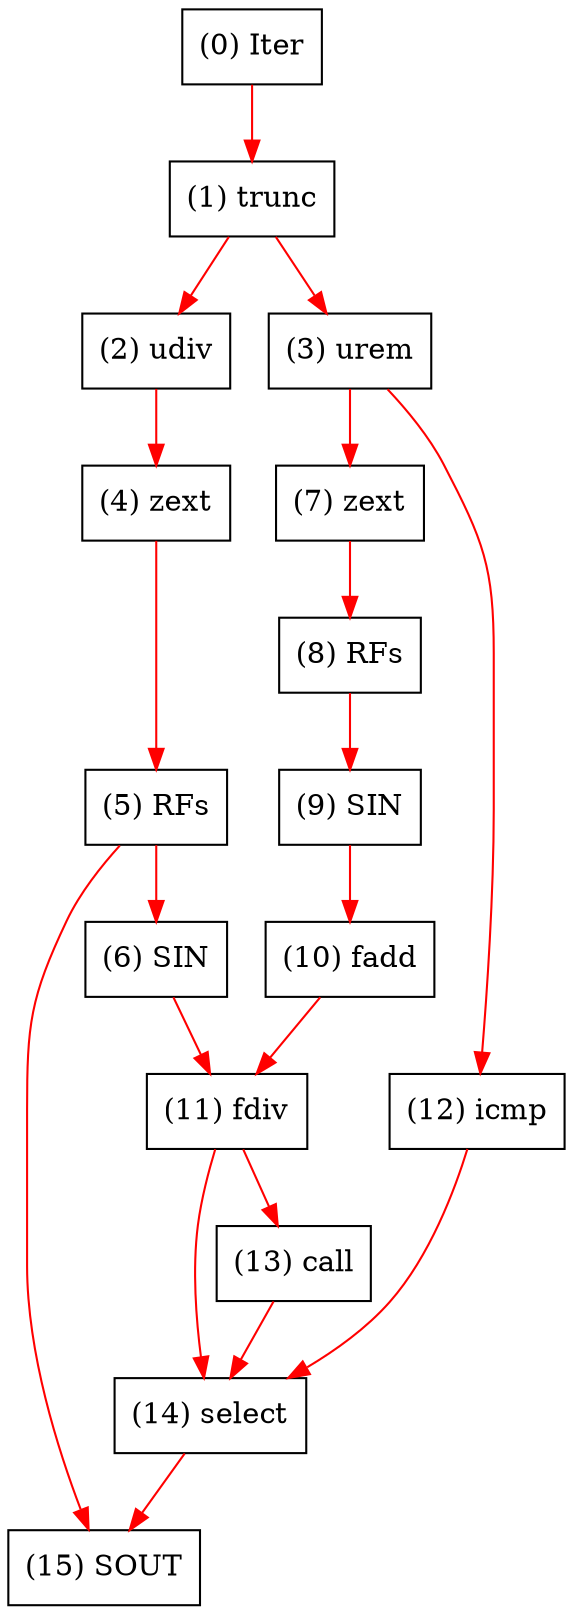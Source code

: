 digraph "DFG for'kernel' function" {
	Node0Iter[shape=record, label="(0) Iter"];
	Node1trunc[shape=record, label="(1) trunc"];
	Node2udiv[shape=record, label="(2) udiv"];
	Node3urem[shape=record, label="(3) urem"];
	Node4zext[shape=record, label="(4) zext"];
	Node5RFs[shape=record, label="(5) RFs"];
	Node6SIN[shape=record, label="(6) SIN"];
	Node7zext[shape=record, label="(7) zext"];
	Node8RFs[shape=record, label="(8) RFs"];
	Node9SIN[shape=record, label="(9) SIN"];
	Node10fadd[shape=record, label="(10) fadd"];
	Node11fdiv[shape=record, label="(11) fdiv"];
	Node12icmp[shape=record, label="(12) icmp"];
	Node13call[shape=record, label="(13) call"];
	Node14select[shape=record, label="(14) select"];
	Node15SOUT[shape=record, label="(15) SOUT"];
edge [color=red]
	Node0Iter -> Node1trunc
	Node1trunc -> Node2udiv
	Node1trunc -> Node3urem
	Node2udiv -> Node4zext
	Node4zext -> Node5RFs
	Node5RFs -> Node6SIN
	Node3urem -> Node7zext
	Node7zext -> Node8RFs
	Node8RFs -> Node9SIN
	Node9SIN -> Node10fadd
	Node6SIN -> Node11fdiv
	Node10fadd -> Node11fdiv
	Node3urem -> Node12icmp
	Node11fdiv -> Node13call
	Node12icmp -> Node14select
	Node13call -> Node14select
	Node11fdiv -> Node14select
	Node14select -> Node15SOUT
	Node5RFs -> Node15SOUT
}
